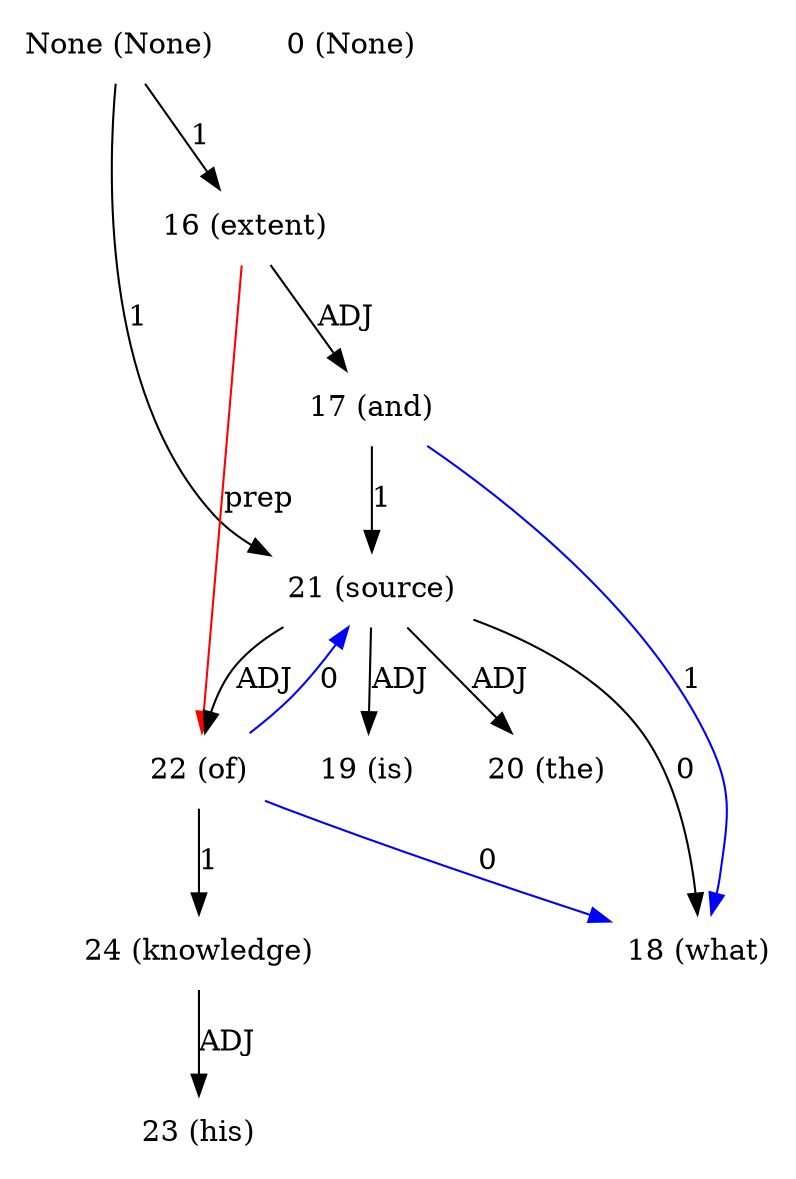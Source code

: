 digraph G{
edge [dir=forward]
node [shape=plaintext]

None [label="None (None)"]
None -> 16 [label="1"]
None -> 21 [label="1"]
0 [label="0 (None)"]
16 [label="16 (extent)"]
16 -> 17 [label="ADJ"]
17 [label="17 (and)"]
17 -> 21 [label="1"]
17 -> 18 [label="1", color="blue"]
18 [label="18 (what)"]
19 [label="19 (is)"]
20 [label="20 (the)"]
21 [label="21 (source)"]
21 -> 18 [label="0"]
21 -> 19 [label="ADJ"]
21 -> 20 [label="ADJ"]
21 -> 22 [label="ADJ"]
22 [label="22 (of)"]
22 -> 24 [label="1"]
22 -> 21 [label="0", color="blue"]
22 -> 18 [label="0", color="blue"]
16 -> 22 [label="prep", color="red"]
23 [label="23 (his)"]
24 [label="24 (knowledge)"]
24 -> 23 [label="ADJ"]
}
